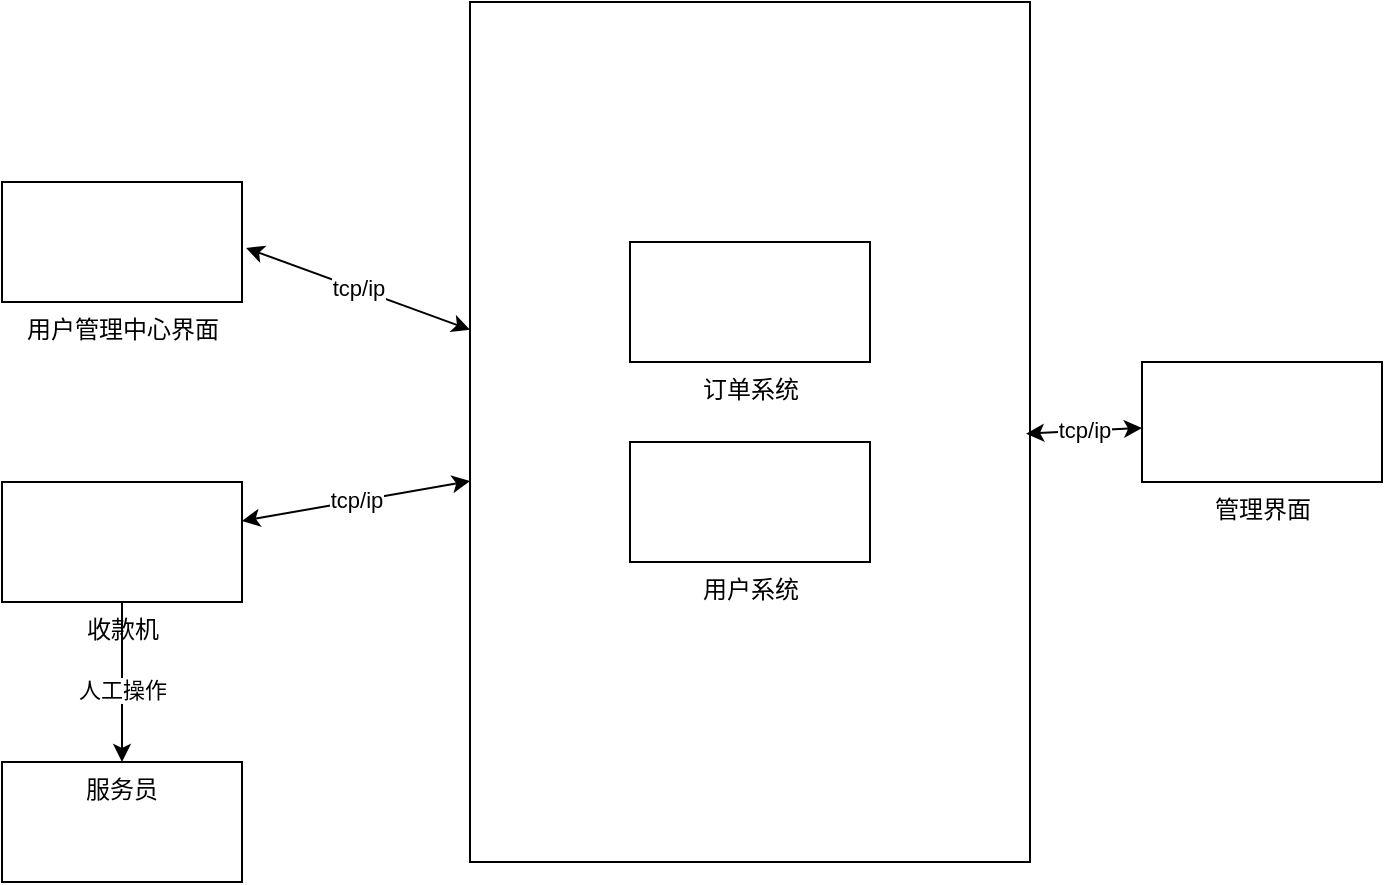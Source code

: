 <mxfile version="13.7.3" type="github">
  <diagram id="prtHgNgQTEPvFCAcTncT" name="Page-1">
    <mxGraphModel dx="786" dy="803" grid="1" gridSize="10" guides="1" tooltips="1" connect="1" arrows="1" fold="1" page="1" pageScale="1" pageWidth="827" pageHeight="1169" math="0" shadow="0">
      <root>
        <mxCell id="0" />
        <mxCell id="1" parent="0" />
        <mxCell id="TgtkyDnedhmluCYE0485-24" value="" style="edgeStyle=orthogonalEdgeStyle;rounded=0;orthogonalLoop=1;jettySize=auto;html=1;" edge="1" parent="1" source="TgtkyDnedhmluCYE0485-2" target="TgtkyDnedhmluCYE0485-23">
          <mxGeometry relative="1" as="geometry" />
        </mxCell>
        <mxCell id="TgtkyDnedhmluCYE0485-25" value="人工操作" style="edgeLabel;html=1;align=center;verticalAlign=middle;resizable=0;points=[];" vertex="1" connectable="0" parent="TgtkyDnedhmluCYE0485-24">
          <mxGeometry x="0.1" relative="1" as="geometry">
            <mxPoint as="offset" />
          </mxGeometry>
        </mxCell>
        <mxCell id="TgtkyDnedhmluCYE0485-2" value="收款机" style="verticalLabelPosition=bottom;verticalAlign=top;html=1;shape=mxgraph.basic.rect;fillColor2=none;strokeWidth=1;size=20;indent=5;" vertex="1" parent="1">
          <mxGeometry x="100" y="380" width="120" height="60" as="geometry" />
        </mxCell>
        <mxCell id="TgtkyDnedhmluCYE0485-3" value="用户管理中心界面" style="verticalLabelPosition=bottom;verticalAlign=top;html=1;shape=mxgraph.basic.rect;fillColor2=none;strokeWidth=1;size=20;indent=5;" vertex="1" parent="1">
          <mxGeometry x="100" y="230" width="120" height="60" as="geometry" />
        </mxCell>
        <mxCell id="TgtkyDnedhmluCYE0485-7" value="订单系统" style="verticalLabelPosition=bottom;verticalAlign=top;html=1;shape=mxgraph.basic.rect;fillColor2=none;strokeWidth=1;size=20;indent=5;" vertex="1" parent="1">
          <mxGeometry x="414" y="260" width="120" height="60" as="geometry" />
        </mxCell>
        <mxCell id="TgtkyDnedhmluCYE0485-8" value="用户系统" style="verticalLabelPosition=bottom;verticalAlign=top;html=1;shape=mxgraph.basic.rect;fillColor2=none;strokeWidth=1;size=20;indent=5;" vertex="1" parent="1">
          <mxGeometry x="414" y="360" width="120" height="60" as="geometry" />
        </mxCell>
        <mxCell id="TgtkyDnedhmluCYE0485-15" value="" style="verticalLabelPosition=bottom;verticalAlign=top;html=1;shape=mxgraph.basic.rect;fillColor2=none;strokeWidth=1;size=20;indent=5;fillColor=none;" vertex="1" parent="1">
          <mxGeometry x="334" y="140" width="280" height="430" as="geometry" />
        </mxCell>
        <mxCell id="TgtkyDnedhmluCYE0485-16" value="tcp/ip" style="endArrow=classic;startArrow=classic;html=1;exitX=1.017;exitY=0.55;exitDx=0;exitDy=0;exitPerimeter=0;" edge="1" parent="1" source="TgtkyDnedhmluCYE0485-3" target="TgtkyDnedhmluCYE0485-15">
          <mxGeometry width="50" height="50" relative="1" as="geometry">
            <mxPoint x="240" y="300" as="sourcePoint" />
            <mxPoint x="290" y="250" as="targetPoint" />
          </mxGeometry>
        </mxCell>
        <mxCell id="TgtkyDnedhmluCYE0485-17" value="tcp/ip" style="endArrow=classic;startArrow=classic;html=1;" edge="1" parent="1" source="TgtkyDnedhmluCYE0485-2" target="TgtkyDnedhmluCYE0485-15">
          <mxGeometry width="50" height="50" relative="1" as="geometry">
            <mxPoint x="222.04" y="410" as="sourcePoint" />
            <mxPoint x="334" y="450.881" as="targetPoint" />
          </mxGeometry>
        </mxCell>
        <mxCell id="TgtkyDnedhmluCYE0485-23" value="服务员" style="whiteSpace=wrap;html=1;verticalAlign=top;strokeWidth=1;" vertex="1" parent="1">
          <mxGeometry x="100" y="520" width="120" height="60" as="geometry" />
        </mxCell>
        <mxCell id="TgtkyDnedhmluCYE0485-26" value="管理界面" style="verticalLabelPosition=bottom;verticalAlign=top;html=1;shape=mxgraph.basic.rect;fillColor2=none;strokeWidth=1;size=20;indent=5;" vertex="1" parent="1">
          <mxGeometry x="670" y="320" width="120" height="60" as="geometry" />
        </mxCell>
        <mxCell id="TgtkyDnedhmluCYE0485-27" value="tcp/ip" style="endArrow=classic;startArrow=classic;html=1;exitX=0.993;exitY=0.502;exitDx=0;exitDy=0;exitPerimeter=0;" edge="1" parent="1" source="TgtkyDnedhmluCYE0485-15" target="TgtkyDnedhmluCYE0485-26">
          <mxGeometry width="50" height="50" relative="1" as="geometry">
            <mxPoint x="540" y="329.56" as="sourcePoint" />
            <mxPoint x="651.96" y="370.441" as="targetPoint" />
          </mxGeometry>
        </mxCell>
      </root>
    </mxGraphModel>
  </diagram>
</mxfile>
